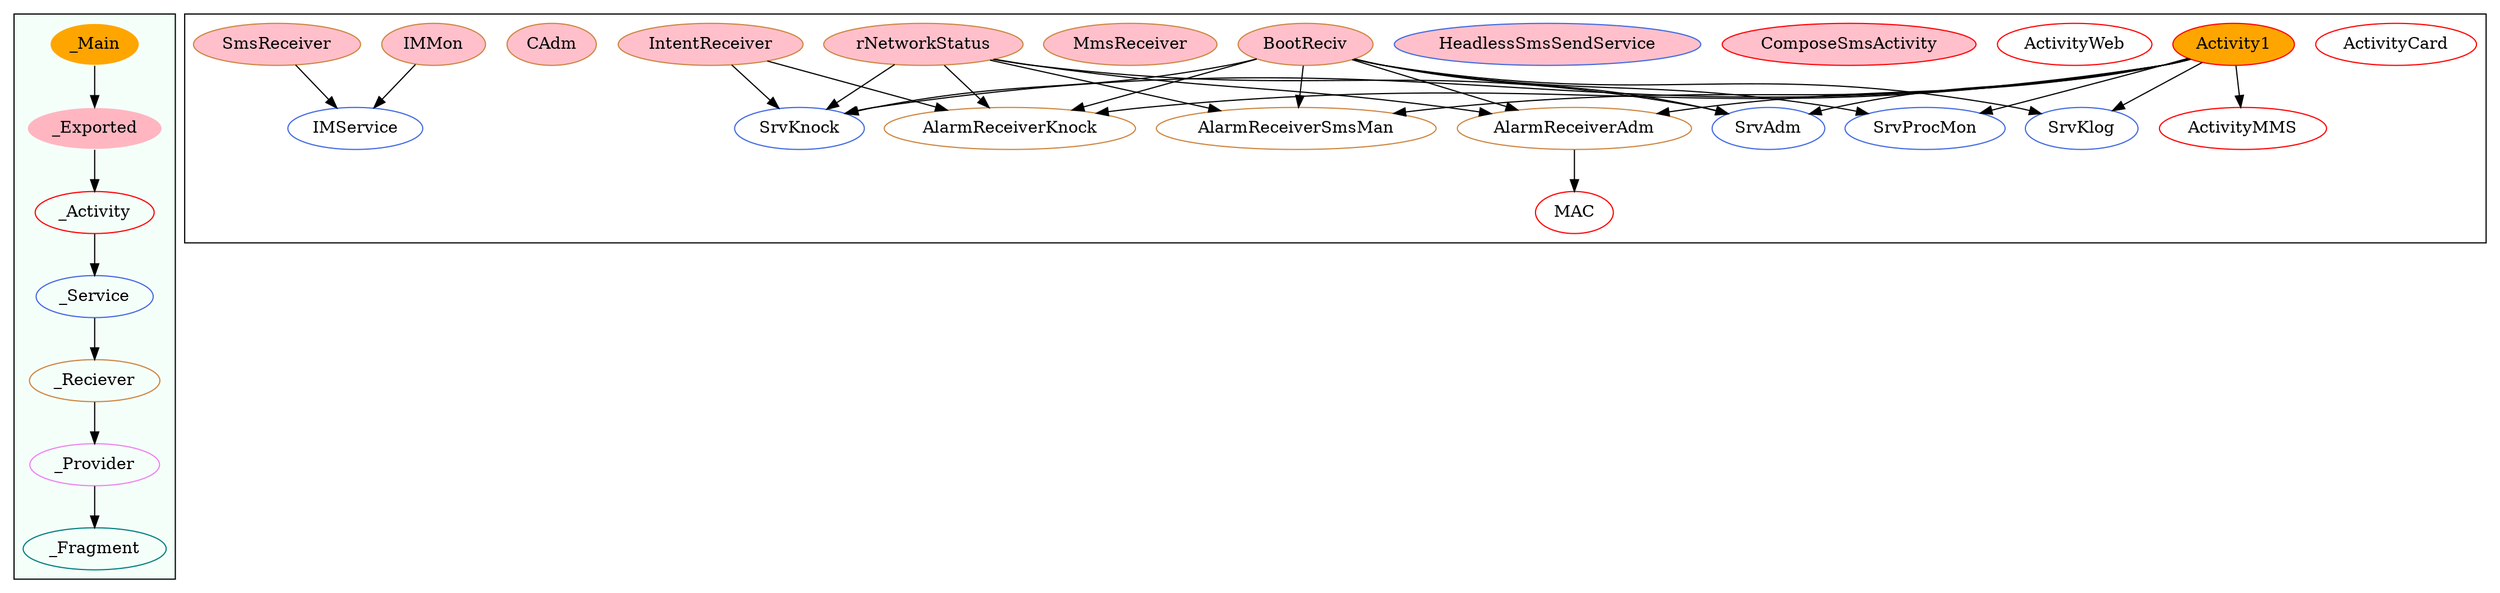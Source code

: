 digraph G {
subgraph cluster_legend{ 
bgcolor=mintcream;
_Activity[color = red];
_Service[color = royalblue];
_Provider[color = violet];
_Reciever[color = peru];
_Fragment[color = teal];
_Main[style=filled, fillcolor=orange, color = mintcream];
_Exported[style=filled, fillcolor=lightpink, color = mintcream];
_Main -> _Exported -> _Activity -> _Service -> _Reciever -> _Provider -> _Fragment; 
}
subgraph cluster_component{ 
MAC[color = red];
ActivityCard[color = red];
Activity1[style=filled, fillcolor=orange, color = red];
ActivityWeb[color = red];
ActivityMMS[color = red];
ComposeSmsActivity[style=filled, fillcolor=pink, color = red];
SrvKlog[color = royalblue];
SrvProcMon[color = royalblue];
SrvKnock[color = royalblue];
SrvAdm[color = royalblue];
HeadlessSmsSendService[style=filled, fillcolor=pink, color = royalblue];
IMService[color = royalblue];
BootReciv[style=filled, fillcolor=pink, color = peru];
AlarmReceiverSmsMan[color = peru];
MmsReceiver[style=filled, fillcolor=pink, color = peru];
IntentReceiver[style=filled, fillcolor=pink, color = peru];
AlarmReceiverAdm[color = peru];
AlarmReceiverKnock[color = peru];
SmsReceiver[style=filled, fillcolor=pink, color = peru];
CAdm[style=filled, fillcolor=pink, color = peru];
rNetworkStatus[style=filled, fillcolor=pink, color = peru];
IMMon[style=filled, fillcolor=pink, color = peru];
BootReciv->AlarmReceiverKnock;
BootReciv->SrvAdm;
BootReciv->AlarmReceiverAdm;
BootReciv->SrvProcMon;
BootReciv->SrvKnock;
BootReciv->SrvKlog;
BootReciv->AlarmReceiverSmsMan;
IntentReceiver->AlarmReceiverKnock;
IntentReceiver->SrvKnock;
AlarmReceiverAdm->MAC;
Activity1->SrvKlog;
Activity1->SrvProcMon;
Activity1->SrvKnock;
Activity1->ActivityMMS;
Activity1->AlarmReceiverAdm;
Activity1->AlarmReceiverSmsMan;
Activity1->AlarmReceiverKnock;
Activity1->SrvAdm;
SmsReceiver->IMService;
rNetworkStatus->SrvKnock;
rNetworkStatus->AlarmReceiverKnock;
rNetworkStatus->AlarmReceiverSmsMan;
rNetworkStatus->AlarmReceiverAdm;
rNetworkStatus->SrvAdm;
IMMon->IMService;
}
}

